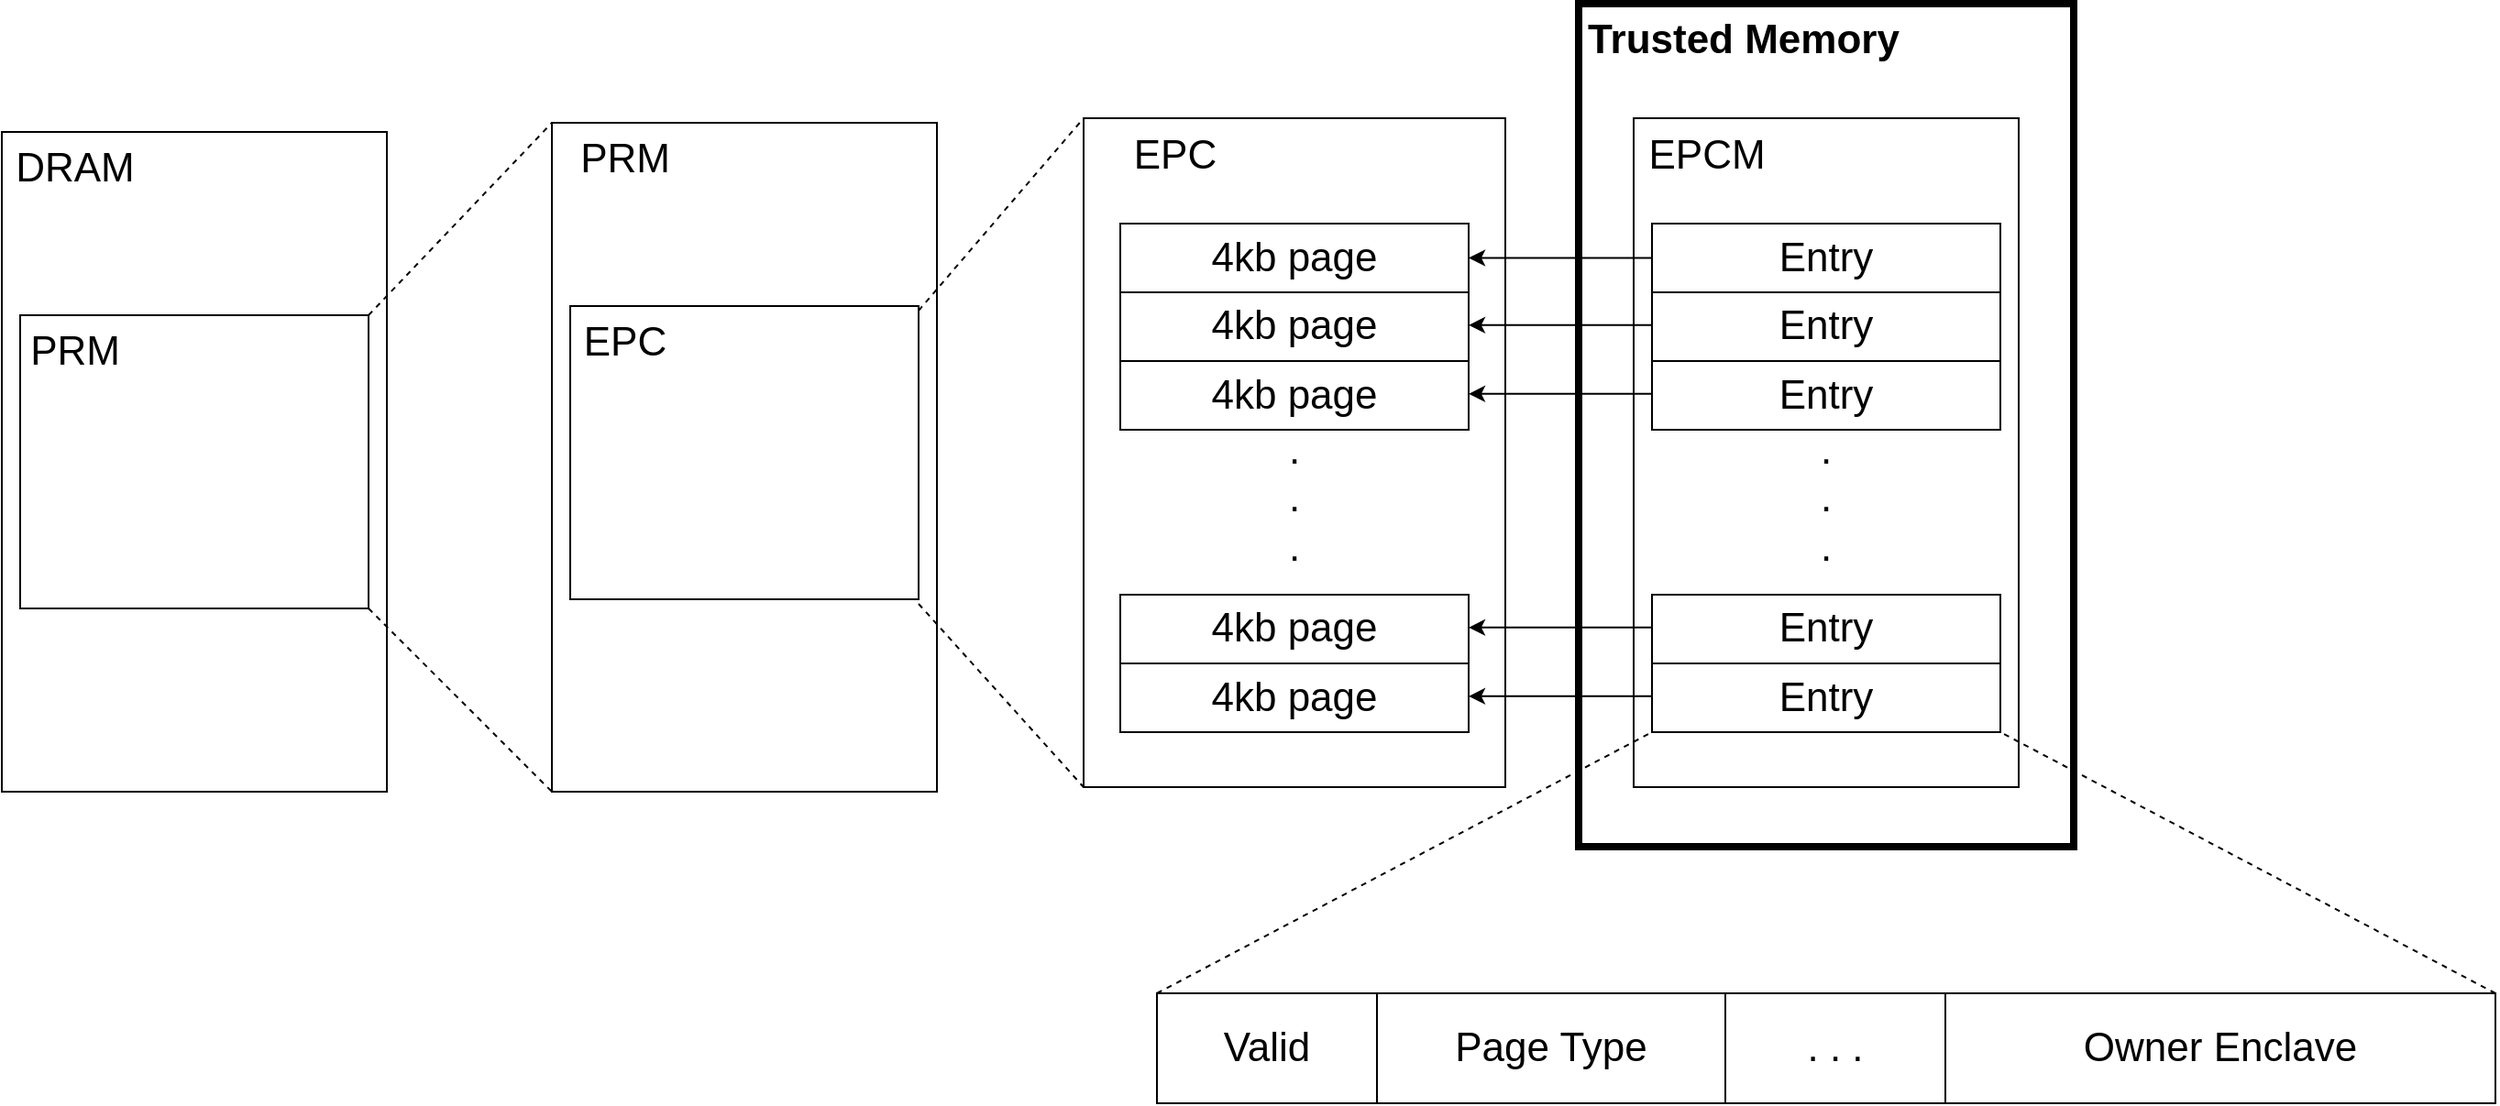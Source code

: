 <mxfile version="13.9.9" type="device"><diagram id="C5RBs43oDa-KdzZeNtuy" name="Page-1"><mxGraphModel dx="946" dy="608" grid="1" gridSize="10" guides="1" tooltips="1" connect="1" arrows="1" fold="1" page="1" pageScale="1" pageWidth="827" pageHeight="1169" math="0" shadow="0"><root><mxCell id="WIyWlLk6GJQsqaUBKTNV-0"/><mxCell id="WIyWlLk6GJQsqaUBKTNV-1" parent="WIyWlLk6GJQsqaUBKTNV-0"/><mxCell id="EPRSJaw3rXdvS_HxgwBn-40" value="" style="rounded=0;whiteSpace=wrap;html=1;fontSize=22;strokeColor=#000000;strokeWidth=4;" parent="WIyWlLk6GJQsqaUBKTNV-1" vertex="1"><mxGeometry x="930" y="510" width="270" height="460" as="geometry"/></mxCell><mxCell id="EPRSJaw3rXdvS_HxgwBn-2" value="" style="rounded=0;whiteSpace=wrap;html=1;" parent="WIyWlLk6GJQsqaUBKTNV-1" vertex="1"><mxGeometry x="70" y="580" width="210" height="360" as="geometry"/></mxCell><mxCell id="EPRSJaw3rXdvS_HxgwBn-3" value="DRAM" style="text;html=1;strokeColor=none;fillColor=none;align=center;verticalAlign=middle;whiteSpace=wrap;rounded=0;dashed=1;fontSize=22;" parent="WIyWlLk6GJQsqaUBKTNV-1" vertex="1"><mxGeometry x="90" y="590" width="40" height="20" as="geometry"/></mxCell><mxCell id="EPRSJaw3rXdvS_HxgwBn-5" value="" style="rounded=0;whiteSpace=wrap;html=1;fontSize=22;" parent="WIyWlLk6GJQsqaUBKTNV-1" vertex="1"><mxGeometry x="80" y="680" width="190" height="160" as="geometry"/></mxCell><mxCell id="EPRSJaw3rXdvS_HxgwBn-6" value="PRM" style="text;html=1;strokeColor=none;fillColor=none;align=center;verticalAlign=middle;whiteSpace=wrap;rounded=0;fontSize=22;" parent="WIyWlLk6GJQsqaUBKTNV-1" vertex="1"><mxGeometry x="90" y="690" width="40" height="20" as="geometry"/></mxCell><mxCell id="EPRSJaw3rXdvS_HxgwBn-8" value="" style="rounded=0;whiteSpace=wrap;html=1;" parent="WIyWlLk6GJQsqaUBKTNV-1" vertex="1"><mxGeometry x="370" y="575" width="210" height="365" as="geometry"/></mxCell><mxCell id="EPRSJaw3rXdvS_HxgwBn-9" value="PRM" style="text;html=1;strokeColor=none;fillColor=none;align=center;verticalAlign=middle;whiteSpace=wrap;rounded=0;dashed=1;fontSize=22;" parent="WIyWlLk6GJQsqaUBKTNV-1" vertex="1"><mxGeometry x="390" y="585" width="40" height="20" as="geometry"/></mxCell><mxCell id="EPRSJaw3rXdvS_HxgwBn-10" value="" style="rounded=0;whiteSpace=wrap;html=1;fontSize=22;" parent="WIyWlLk6GJQsqaUBKTNV-1" vertex="1"><mxGeometry x="380" y="675" width="190" height="160" as="geometry"/></mxCell><mxCell id="EPRSJaw3rXdvS_HxgwBn-11" value="EPC" style="text;html=1;strokeColor=none;fillColor=none;align=center;verticalAlign=middle;whiteSpace=wrap;rounded=0;fontSize=22;" parent="WIyWlLk6GJQsqaUBKTNV-1" vertex="1"><mxGeometry x="390" y="685" width="40" height="20" as="geometry"/></mxCell><mxCell id="EPRSJaw3rXdvS_HxgwBn-12" value="" style="endArrow=none;dashed=1;html=1;fontSize=22;entryX=0;entryY=0;entryDx=0;entryDy=0;exitX=1;exitY=0;exitDx=0;exitDy=0;" parent="WIyWlLk6GJQsqaUBKTNV-1" source="EPRSJaw3rXdvS_HxgwBn-5" target="EPRSJaw3rXdvS_HxgwBn-8" edge="1"><mxGeometry width="50" height="50" relative="1" as="geometry"><mxPoint x="10" y="1020" as="sourcePoint"/><mxPoint x="60" y="970" as="targetPoint"/></mxGeometry></mxCell><mxCell id="EPRSJaw3rXdvS_HxgwBn-13" value="" style="endArrow=none;dashed=1;html=1;fontSize=22;exitX=1;exitY=1;exitDx=0;exitDy=0;entryX=0;entryY=1;entryDx=0;entryDy=0;" parent="WIyWlLk6GJQsqaUBKTNV-1" source="EPRSJaw3rXdvS_HxgwBn-5" target="EPRSJaw3rXdvS_HxgwBn-8" edge="1"><mxGeometry width="50" height="50" relative="1" as="geometry"><mxPoint x="330" y="1040" as="sourcePoint"/><mxPoint x="380" y="990" as="targetPoint"/></mxGeometry></mxCell><mxCell id="EPRSJaw3rXdvS_HxgwBn-14" value="" style="rounded=0;whiteSpace=wrap;html=1;" parent="WIyWlLk6GJQsqaUBKTNV-1" vertex="1"><mxGeometry x="660" y="572.5" width="230" height="365" as="geometry"/></mxCell><mxCell id="EPRSJaw3rXdvS_HxgwBn-15" value="EPC" style="text;html=1;strokeColor=none;fillColor=none;align=center;verticalAlign=middle;whiteSpace=wrap;rounded=0;dashed=1;fontSize=22;" parent="WIyWlLk6GJQsqaUBKTNV-1" vertex="1"><mxGeometry x="690" y="582.5" width="40" height="20" as="geometry"/></mxCell><mxCell id="EPRSJaw3rXdvS_HxgwBn-16" value="4kb page" style="rounded=0;whiteSpace=wrap;html=1;fontSize=22;" parent="WIyWlLk6GJQsqaUBKTNV-1" vertex="1"><mxGeometry x="680" y="630" width="190" height="37.5" as="geometry"/></mxCell><mxCell id="EPRSJaw3rXdvS_HxgwBn-18" value="" style="endArrow=none;dashed=1;html=1;fontSize=22;entryX=0;entryY=0;entryDx=0;entryDy=0;exitX=1;exitY=0;exitDx=0;exitDy=0;" parent="WIyWlLk6GJQsqaUBKTNV-1" target="EPRSJaw3rXdvS_HxgwBn-14" edge="1"><mxGeometry width="50" height="50" relative="1" as="geometry"><mxPoint x="570.0" y="677.5" as="sourcePoint"/><mxPoint x="360" y="967.5" as="targetPoint"/></mxGeometry></mxCell><mxCell id="EPRSJaw3rXdvS_HxgwBn-19" value="" style="endArrow=none;dashed=1;html=1;fontSize=22;exitX=1;exitY=1;exitDx=0;exitDy=0;entryX=0;entryY=1;entryDx=0;entryDy=0;" parent="WIyWlLk6GJQsqaUBKTNV-1" target="EPRSJaw3rXdvS_HxgwBn-14" edge="1"><mxGeometry width="50" height="50" relative="1" as="geometry"><mxPoint x="570.0" y="837.5" as="sourcePoint"/><mxPoint x="680" y="987.5" as="targetPoint"/></mxGeometry></mxCell><mxCell id="EPRSJaw3rXdvS_HxgwBn-20" value="4kb page" style="rounded=0;whiteSpace=wrap;html=1;fontSize=22;" parent="WIyWlLk6GJQsqaUBKTNV-1" vertex="1"><mxGeometry x="680" y="667.5" width="190" height="37.5" as="geometry"/></mxCell><mxCell id="EPRSJaw3rXdvS_HxgwBn-21" value="4kb page" style="rounded=0;whiteSpace=wrap;html=1;fontSize=22;" parent="WIyWlLk6GJQsqaUBKTNV-1" vertex="1"><mxGeometry x="680" y="705" width="190" height="37.5" as="geometry"/></mxCell><mxCell id="EPRSJaw3rXdvS_HxgwBn-22" value="4kb page" style="rounded=0;whiteSpace=wrap;html=1;fontSize=22;" parent="WIyWlLk6GJQsqaUBKTNV-1" vertex="1"><mxGeometry x="680" y="832.5" width="190" height="37.5" as="geometry"/></mxCell><mxCell id="EPRSJaw3rXdvS_HxgwBn-23" value="4kb page" style="rounded=0;whiteSpace=wrap;html=1;fontSize=22;" parent="WIyWlLk6GJQsqaUBKTNV-1" vertex="1"><mxGeometry x="680" y="870" width="190" height="37.5" as="geometry"/></mxCell><mxCell id="EPRSJaw3rXdvS_HxgwBn-24" value=".&lt;br&gt;.&lt;br&gt;." style="text;html=1;strokeColor=none;fillColor=none;align=center;verticalAlign=middle;whiteSpace=wrap;rounded=0;fontSize=22;" parent="WIyWlLk6GJQsqaUBKTNV-1" vertex="1"><mxGeometry x="755" y="770" width="40" height="20" as="geometry"/></mxCell><mxCell id="EPRSJaw3rXdvS_HxgwBn-27" value="" style="rounded=0;whiteSpace=wrap;html=1;" parent="WIyWlLk6GJQsqaUBKTNV-1" vertex="1"><mxGeometry x="960" y="572.5" width="210" height="365" as="geometry"/></mxCell><mxCell id="EPRSJaw3rXdvS_HxgwBn-28" value="EPCM" style="text;html=1;strokeColor=none;fillColor=none;align=center;verticalAlign=middle;whiteSpace=wrap;rounded=0;dashed=1;fontSize=22;" parent="WIyWlLk6GJQsqaUBKTNV-1" vertex="1"><mxGeometry x="980" y="582.5" width="40" height="20" as="geometry"/></mxCell><mxCell id="EPRSJaw3rXdvS_HxgwBn-29" value="Entry" style="rounded=0;whiteSpace=wrap;html=1;fontSize=22;" parent="WIyWlLk6GJQsqaUBKTNV-1" vertex="1"><mxGeometry x="970" y="630" width="190" height="37.5" as="geometry"/></mxCell><mxCell id="EPRSJaw3rXdvS_HxgwBn-30" value="Entry" style="rounded=0;whiteSpace=wrap;html=1;fontSize=22;" parent="WIyWlLk6GJQsqaUBKTNV-1" vertex="1"><mxGeometry x="970" y="667.5" width="190" height="37.5" as="geometry"/></mxCell><mxCell id="EPRSJaw3rXdvS_HxgwBn-31" value="Entry" style="rounded=0;whiteSpace=wrap;html=1;fontSize=22;" parent="WIyWlLk6GJQsqaUBKTNV-1" vertex="1"><mxGeometry x="970" y="705" width="190" height="37.5" as="geometry"/></mxCell><mxCell id="EPRSJaw3rXdvS_HxgwBn-32" value="Entry" style="rounded=0;whiteSpace=wrap;html=1;fontSize=22;" parent="WIyWlLk6GJQsqaUBKTNV-1" vertex="1"><mxGeometry x="970" y="832.5" width="190" height="37.5" as="geometry"/></mxCell><mxCell id="EPRSJaw3rXdvS_HxgwBn-33" value="Entry" style="rounded=0;whiteSpace=wrap;html=1;fontSize=22;" parent="WIyWlLk6GJQsqaUBKTNV-1" vertex="1"><mxGeometry x="970" y="870" width="190" height="37.5" as="geometry"/></mxCell><mxCell id="EPRSJaw3rXdvS_HxgwBn-34" value=".&lt;br&gt;.&lt;br&gt;." style="text;html=1;strokeColor=none;fillColor=none;align=center;verticalAlign=middle;whiteSpace=wrap;rounded=0;fontSize=22;" parent="WIyWlLk6GJQsqaUBKTNV-1" vertex="1"><mxGeometry x="1045" y="770" width="40" height="20" as="geometry"/></mxCell><mxCell id="EPRSJaw3rXdvS_HxgwBn-35" value="" style="endArrow=classic;html=1;fontSize=22;entryX=1;entryY=0.5;entryDx=0;entryDy=0;exitX=0;exitY=0.5;exitDx=0;exitDy=0;" parent="WIyWlLk6GJQsqaUBKTNV-1" source="EPRSJaw3rXdvS_HxgwBn-29" target="EPRSJaw3rXdvS_HxgwBn-16" edge="1"><mxGeometry width="50" height="50" relative="1" as="geometry"><mxPoint x="1290" y="750" as="sourcePoint"/><mxPoint x="1340" y="700" as="targetPoint"/></mxGeometry></mxCell><mxCell id="EPRSJaw3rXdvS_HxgwBn-36" value="" style="endArrow=classic;html=1;fontSize=22;entryX=1;entryY=0.5;entryDx=0;entryDy=0;exitX=0;exitY=0.5;exitDx=0;exitDy=0;" parent="WIyWlLk6GJQsqaUBKTNV-1" edge="1"><mxGeometry width="50" height="50" relative="1" as="geometry"><mxPoint x="970" y="685.42" as="sourcePoint"/><mxPoint x="870" y="685.42" as="targetPoint"/></mxGeometry></mxCell><mxCell id="EPRSJaw3rXdvS_HxgwBn-37" value="" style="endArrow=classic;html=1;fontSize=22;entryX=1;entryY=0.5;entryDx=0;entryDy=0;exitX=0;exitY=0.5;exitDx=0;exitDy=0;" parent="WIyWlLk6GJQsqaUBKTNV-1" edge="1"><mxGeometry width="50" height="50" relative="1" as="geometry"><mxPoint x="970" y="722.92" as="sourcePoint"/><mxPoint x="870" y="722.92" as="targetPoint"/></mxGeometry></mxCell><mxCell id="EPRSJaw3rXdvS_HxgwBn-38" value="" style="endArrow=classic;html=1;fontSize=22;entryX=1;entryY=0.5;entryDx=0;entryDy=0;exitX=0;exitY=0.5;exitDx=0;exitDy=0;" parent="WIyWlLk6GJQsqaUBKTNV-1" edge="1"><mxGeometry width="50" height="50" relative="1" as="geometry"><mxPoint x="970" y="850.42" as="sourcePoint"/><mxPoint x="870" y="850.42" as="targetPoint"/></mxGeometry></mxCell><mxCell id="EPRSJaw3rXdvS_HxgwBn-39" value="" style="endArrow=classic;html=1;fontSize=22;entryX=1;entryY=0.5;entryDx=0;entryDy=0;exitX=0;exitY=0.5;exitDx=0;exitDy=0;" parent="WIyWlLk6GJQsqaUBKTNV-1" edge="1"><mxGeometry width="50" height="50" relative="1" as="geometry"><mxPoint x="970" y="887.92" as="sourcePoint"/><mxPoint x="870" y="887.92" as="targetPoint"/></mxGeometry></mxCell><mxCell id="EPRSJaw3rXdvS_HxgwBn-41" value="Trusted Memory" style="text;html=1;strokeColor=none;fillColor=none;align=center;verticalAlign=middle;whiteSpace=wrap;rounded=0;fontSize=22;fontStyle=1" parent="WIyWlLk6GJQsqaUBKTNV-1" vertex="1"><mxGeometry x="860" y="520" width="320" height="20" as="geometry"/></mxCell><mxCell id="EPRSJaw3rXdvS_HxgwBn-42" value="" style="endArrow=none;dashed=1;html=1;fontSize=22;entryX=0;entryY=1;entryDx=0;entryDy=0;exitX=0;exitY=0;exitDx=0;exitDy=0;" parent="WIyWlLk6GJQsqaUBKTNV-1" source="EPRSJaw3rXdvS_HxgwBn-44" target="EPRSJaw3rXdvS_HxgwBn-33" edge="1"><mxGeometry width="50" height="50" relative="1" as="geometry"><mxPoint x="340" y="1040" as="sourcePoint"/><mxPoint x="780.0" y="1000" as="targetPoint"/></mxGeometry></mxCell><mxCell id="EPRSJaw3rXdvS_HxgwBn-43" value="" style="endArrow=none;dashed=1;html=1;fontSize=22;entryX=1;entryY=1;entryDx=0;entryDy=0;exitX=1;exitY=0;exitDx=0;exitDy=0;" parent="WIyWlLk6GJQsqaUBKTNV-1" source="EPRSJaw3rXdvS_HxgwBn-44" target="EPRSJaw3rXdvS_HxgwBn-33" edge="1"><mxGeometry width="50" height="50" relative="1" as="geometry"><mxPoint x="1065" y="1040" as="sourcePoint"/><mxPoint x="1190" y="1000" as="targetPoint"/></mxGeometry></mxCell><mxCell id="EPRSJaw3rXdvS_HxgwBn-44" value="" style="rounded=0;whiteSpace=wrap;html=1;strokeColor=#000000;strokeWidth=1;fontSize=22;" parent="WIyWlLk6GJQsqaUBKTNV-1" vertex="1"><mxGeometry x="700" y="1050" width="730" height="60" as="geometry"/></mxCell><mxCell id="EPRSJaw3rXdvS_HxgwBn-45" value="Valid" style="rounded=0;whiteSpace=wrap;html=1;strokeColor=#000000;strokeWidth=1;fontSize=22;" parent="WIyWlLk6GJQsqaUBKTNV-1" vertex="1"><mxGeometry x="700" y="1050" width="120" height="60" as="geometry"/></mxCell><mxCell id="EPRSJaw3rXdvS_HxgwBn-46" value="Page Type" style="rounded=0;whiteSpace=wrap;html=1;strokeColor=#000000;strokeWidth=1;fontSize=22;" parent="WIyWlLk6GJQsqaUBKTNV-1" vertex="1"><mxGeometry x="820" y="1050" width="190" height="60" as="geometry"/></mxCell><mxCell id="EPRSJaw3rXdvS_HxgwBn-47" value=". . ." style="rounded=0;whiteSpace=wrap;html=1;strokeColor=#000000;strokeWidth=1;fontSize=22;" parent="WIyWlLk6GJQsqaUBKTNV-1" vertex="1"><mxGeometry x="1010" y="1050" width="120" height="60" as="geometry"/></mxCell><mxCell id="EPRSJaw3rXdvS_HxgwBn-48" value="Owner Enclave" style="rounded=0;whiteSpace=wrap;html=1;strokeColor=#000000;strokeWidth=1;fontSize=22;" parent="WIyWlLk6GJQsqaUBKTNV-1" vertex="1"><mxGeometry x="1130" y="1050" width="300" height="60" as="geometry"/></mxCell></root></mxGraphModel></diagram></mxfile>